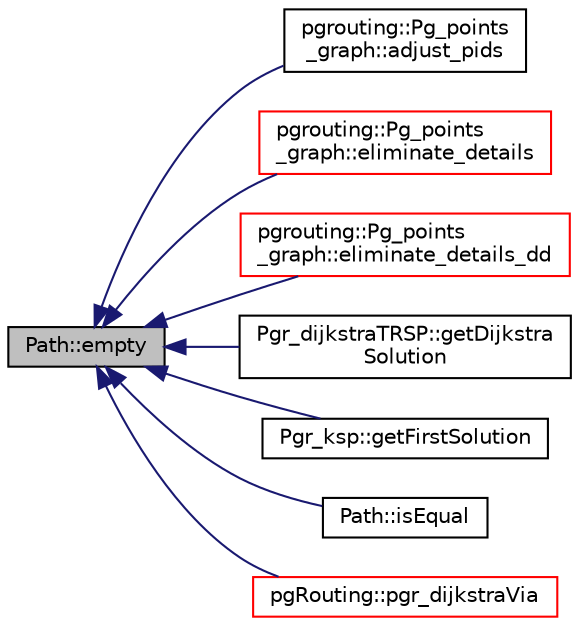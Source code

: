 digraph "Path::empty"
{
  edge [fontname="Helvetica",fontsize="10",labelfontname="Helvetica",labelfontsize="10"];
  node [fontname="Helvetica",fontsize="10",shape=record];
  rankdir="LR";
  Node55 [label="Path::empty",height=0.2,width=0.4,color="black", fillcolor="grey75", style="filled", fontcolor="black"];
  Node55 -> Node56 [dir="back",color="midnightblue",fontsize="10",style="solid",fontname="Helvetica"];
  Node56 [label="pgrouting::Pg_points\l_graph::adjust_pids",height=0.2,width=0.4,color="black", fillcolor="white", style="filled",URL="$classpgrouting_1_1Pg__points__graph.html#a1daf3e5eb10e11a86029ba839cb3ec64"];
  Node55 -> Node57 [dir="back",color="midnightblue",fontsize="10",style="solid",fontname="Helvetica"];
  Node57 [label="pgrouting::Pg_points\l_graph::eliminate_details",height=0.2,width=0.4,color="red", fillcolor="white", style="filled",URL="$classpgrouting_1_1Pg__points__graph.html#a3116d404b1aeab4255b83a96c040686c"];
  Node55 -> Node64 [dir="back",color="midnightblue",fontsize="10",style="solid",fontname="Helvetica"];
  Node64 [label="pgrouting::Pg_points\l_graph::eliminate_details_dd",height=0.2,width=0.4,color="red", fillcolor="white", style="filled",URL="$classpgrouting_1_1Pg__points__graph.html#ad4eec360b2b5b8244d4bf927c03d6bb0"];
  Node55 -> Node68 [dir="back",color="midnightblue",fontsize="10",style="solid",fontname="Helvetica"];
  Node68 [label="Pgr_dijkstraTRSP::getDijkstra\lSolution",height=0.2,width=0.4,color="black", fillcolor="white", style="filled",URL="$classPgr__dijkstraTRSP.html#aa0d9c2c04238b6c1524468bf14a18497"];
  Node55 -> Node69 [dir="back",color="midnightblue",fontsize="10",style="solid",fontname="Helvetica"];
  Node69 [label="Pgr_ksp::getFirstSolution",height=0.2,width=0.4,color="black", fillcolor="white", style="filled",URL="$classPgr__ksp.html#a11eac853ca869c5b829f13a7c199255c",tooltip="Performs the first Dijkstra of the algorithm. "];
  Node55 -> Node70 [dir="back",color="midnightblue",fontsize="10",style="solid",fontname="Helvetica"];
  Node70 [label="Path::isEqual",height=0.2,width=0.4,color="black", fillcolor="white", style="filled",URL="$classPath.html#ade800a6ff8494a4e9069f67f16cf3145"];
  Node55 -> Node71 [dir="back",color="midnightblue",fontsize="10",style="solid",fontname="Helvetica"];
  Node71 [label="pgRouting::pgr_dijkstraVia",height=0.2,width=0.4,color="red", fillcolor="white", style="filled",URL="$namespacepgRouting.html#ab0332a7731ec5fe2696668fd206fc3a6"];
}
